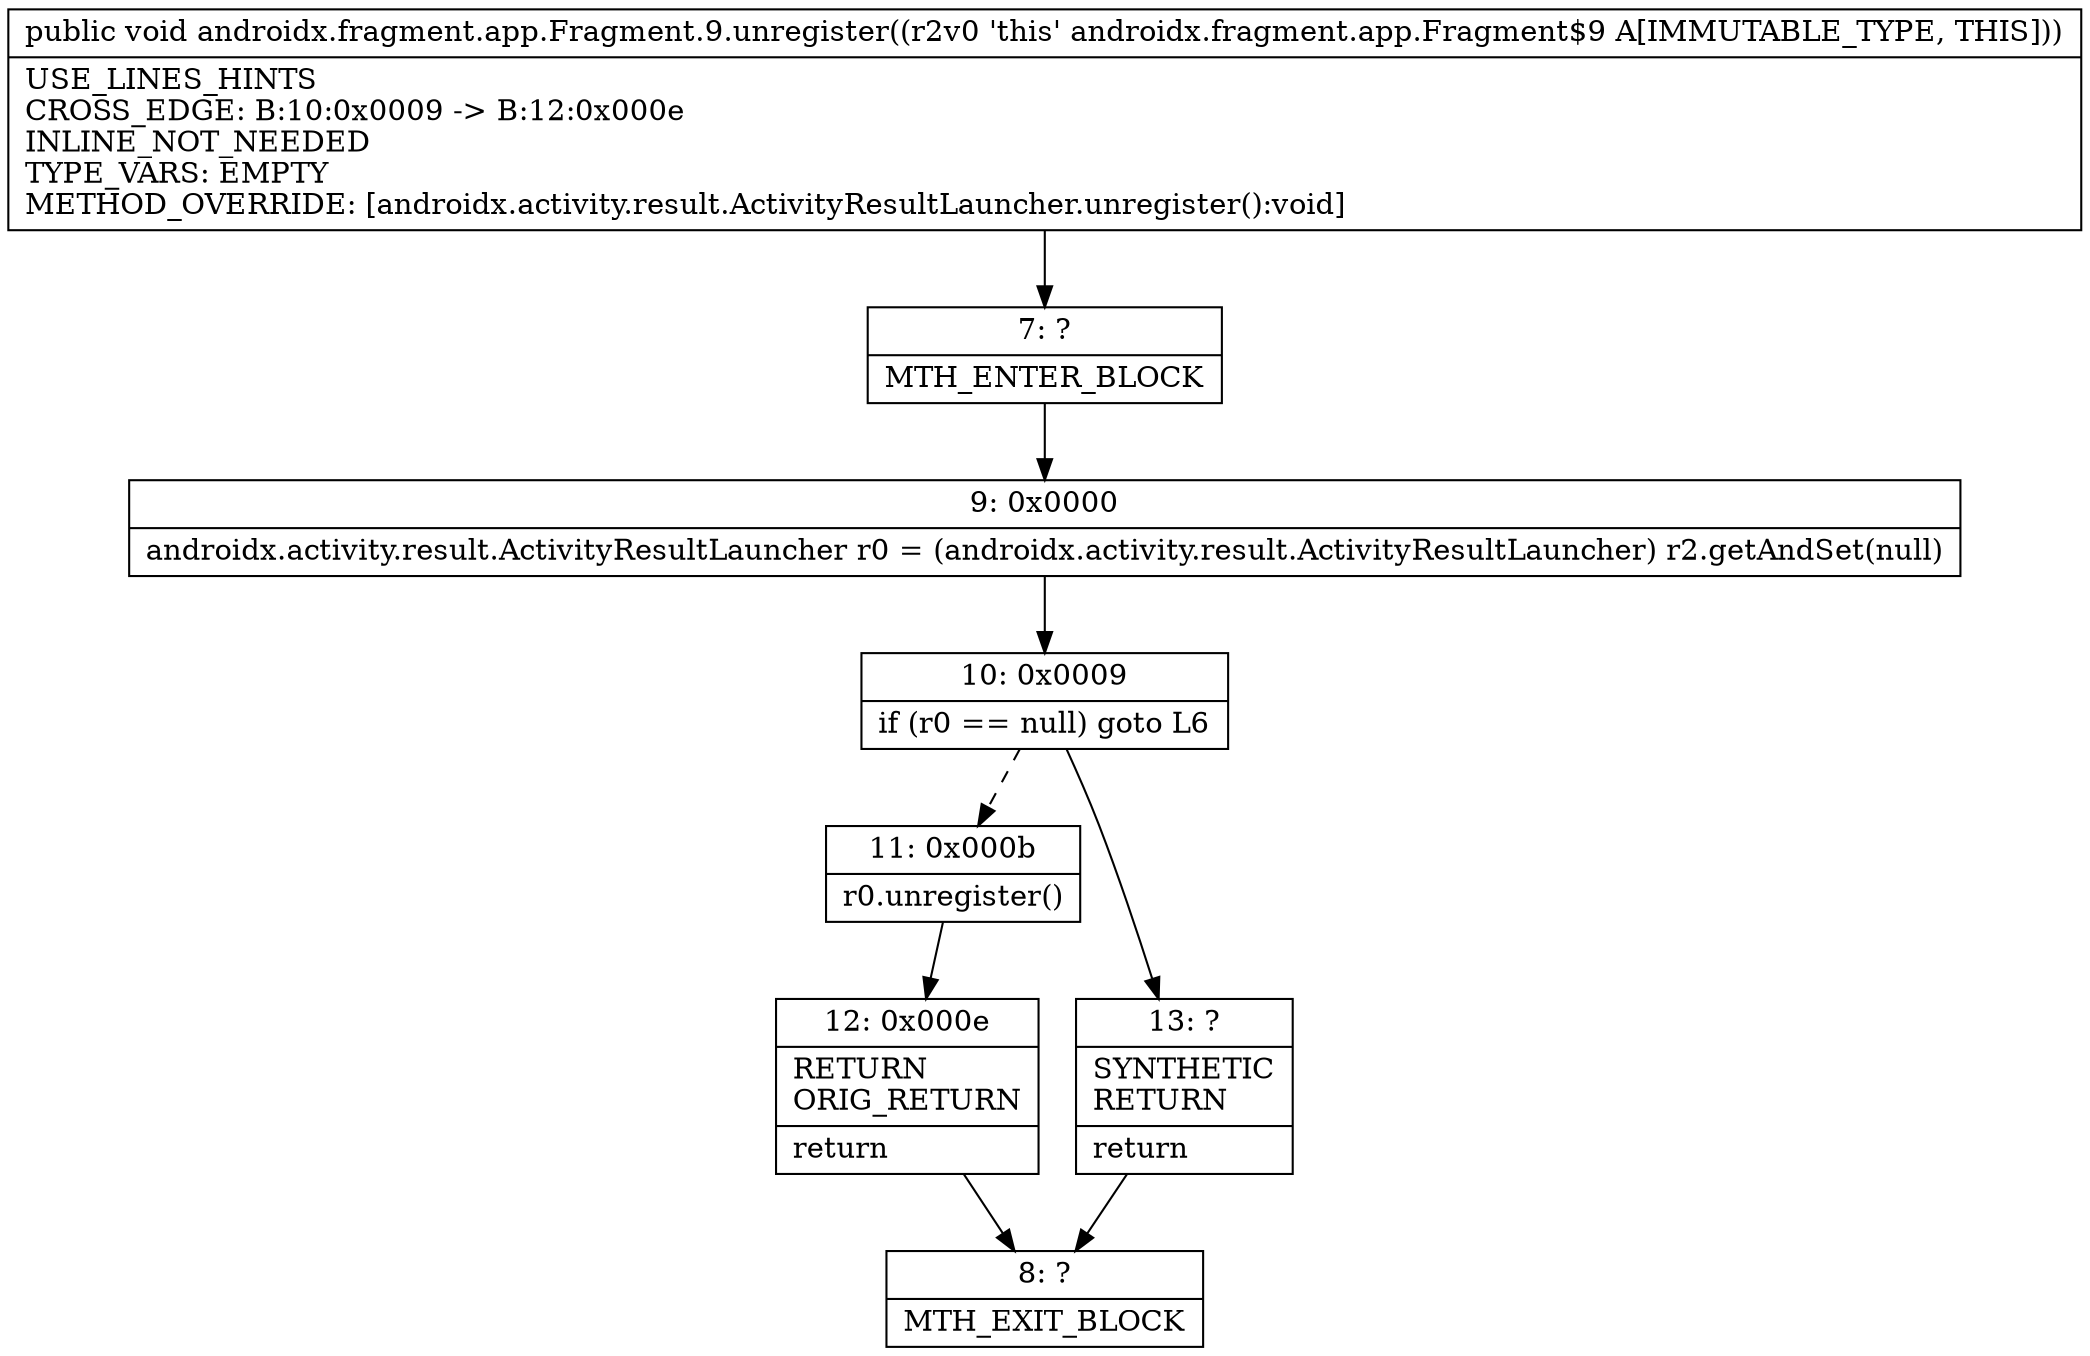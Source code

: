 digraph "CFG forandroidx.fragment.app.Fragment.9.unregister()V" {
Node_7 [shape=record,label="{7\:\ ?|MTH_ENTER_BLOCK\l}"];
Node_9 [shape=record,label="{9\:\ 0x0000|androidx.activity.result.ActivityResultLauncher r0 = (androidx.activity.result.ActivityResultLauncher) r2.getAndSet(null)\l}"];
Node_10 [shape=record,label="{10\:\ 0x0009|if (r0 == null) goto L6\l}"];
Node_11 [shape=record,label="{11\:\ 0x000b|r0.unregister()\l}"];
Node_12 [shape=record,label="{12\:\ 0x000e|RETURN\lORIG_RETURN\l|return\l}"];
Node_8 [shape=record,label="{8\:\ ?|MTH_EXIT_BLOCK\l}"];
Node_13 [shape=record,label="{13\:\ ?|SYNTHETIC\lRETURN\l|return\l}"];
MethodNode[shape=record,label="{public void androidx.fragment.app.Fragment.9.unregister((r2v0 'this' androidx.fragment.app.Fragment$9 A[IMMUTABLE_TYPE, THIS]))  | USE_LINES_HINTS\lCROSS_EDGE: B:10:0x0009 \-\> B:12:0x000e\lINLINE_NOT_NEEDED\lTYPE_VARS: EMPTY\lMETHOD_OVERRIDE: [androidx.activity.result.ActivityResultLauncher.unregister():void]\l}"];
MethodNode -> Node_7;Node_7 -> Node_9;
Node_9 -> Node_10;
Node_10 -> Node_11[style=dashed];
Node_10 -> Node_13;
Node_11 -> Node_12;
Node_12 -> Node_8;
Node_13 -> Node_8;
}

